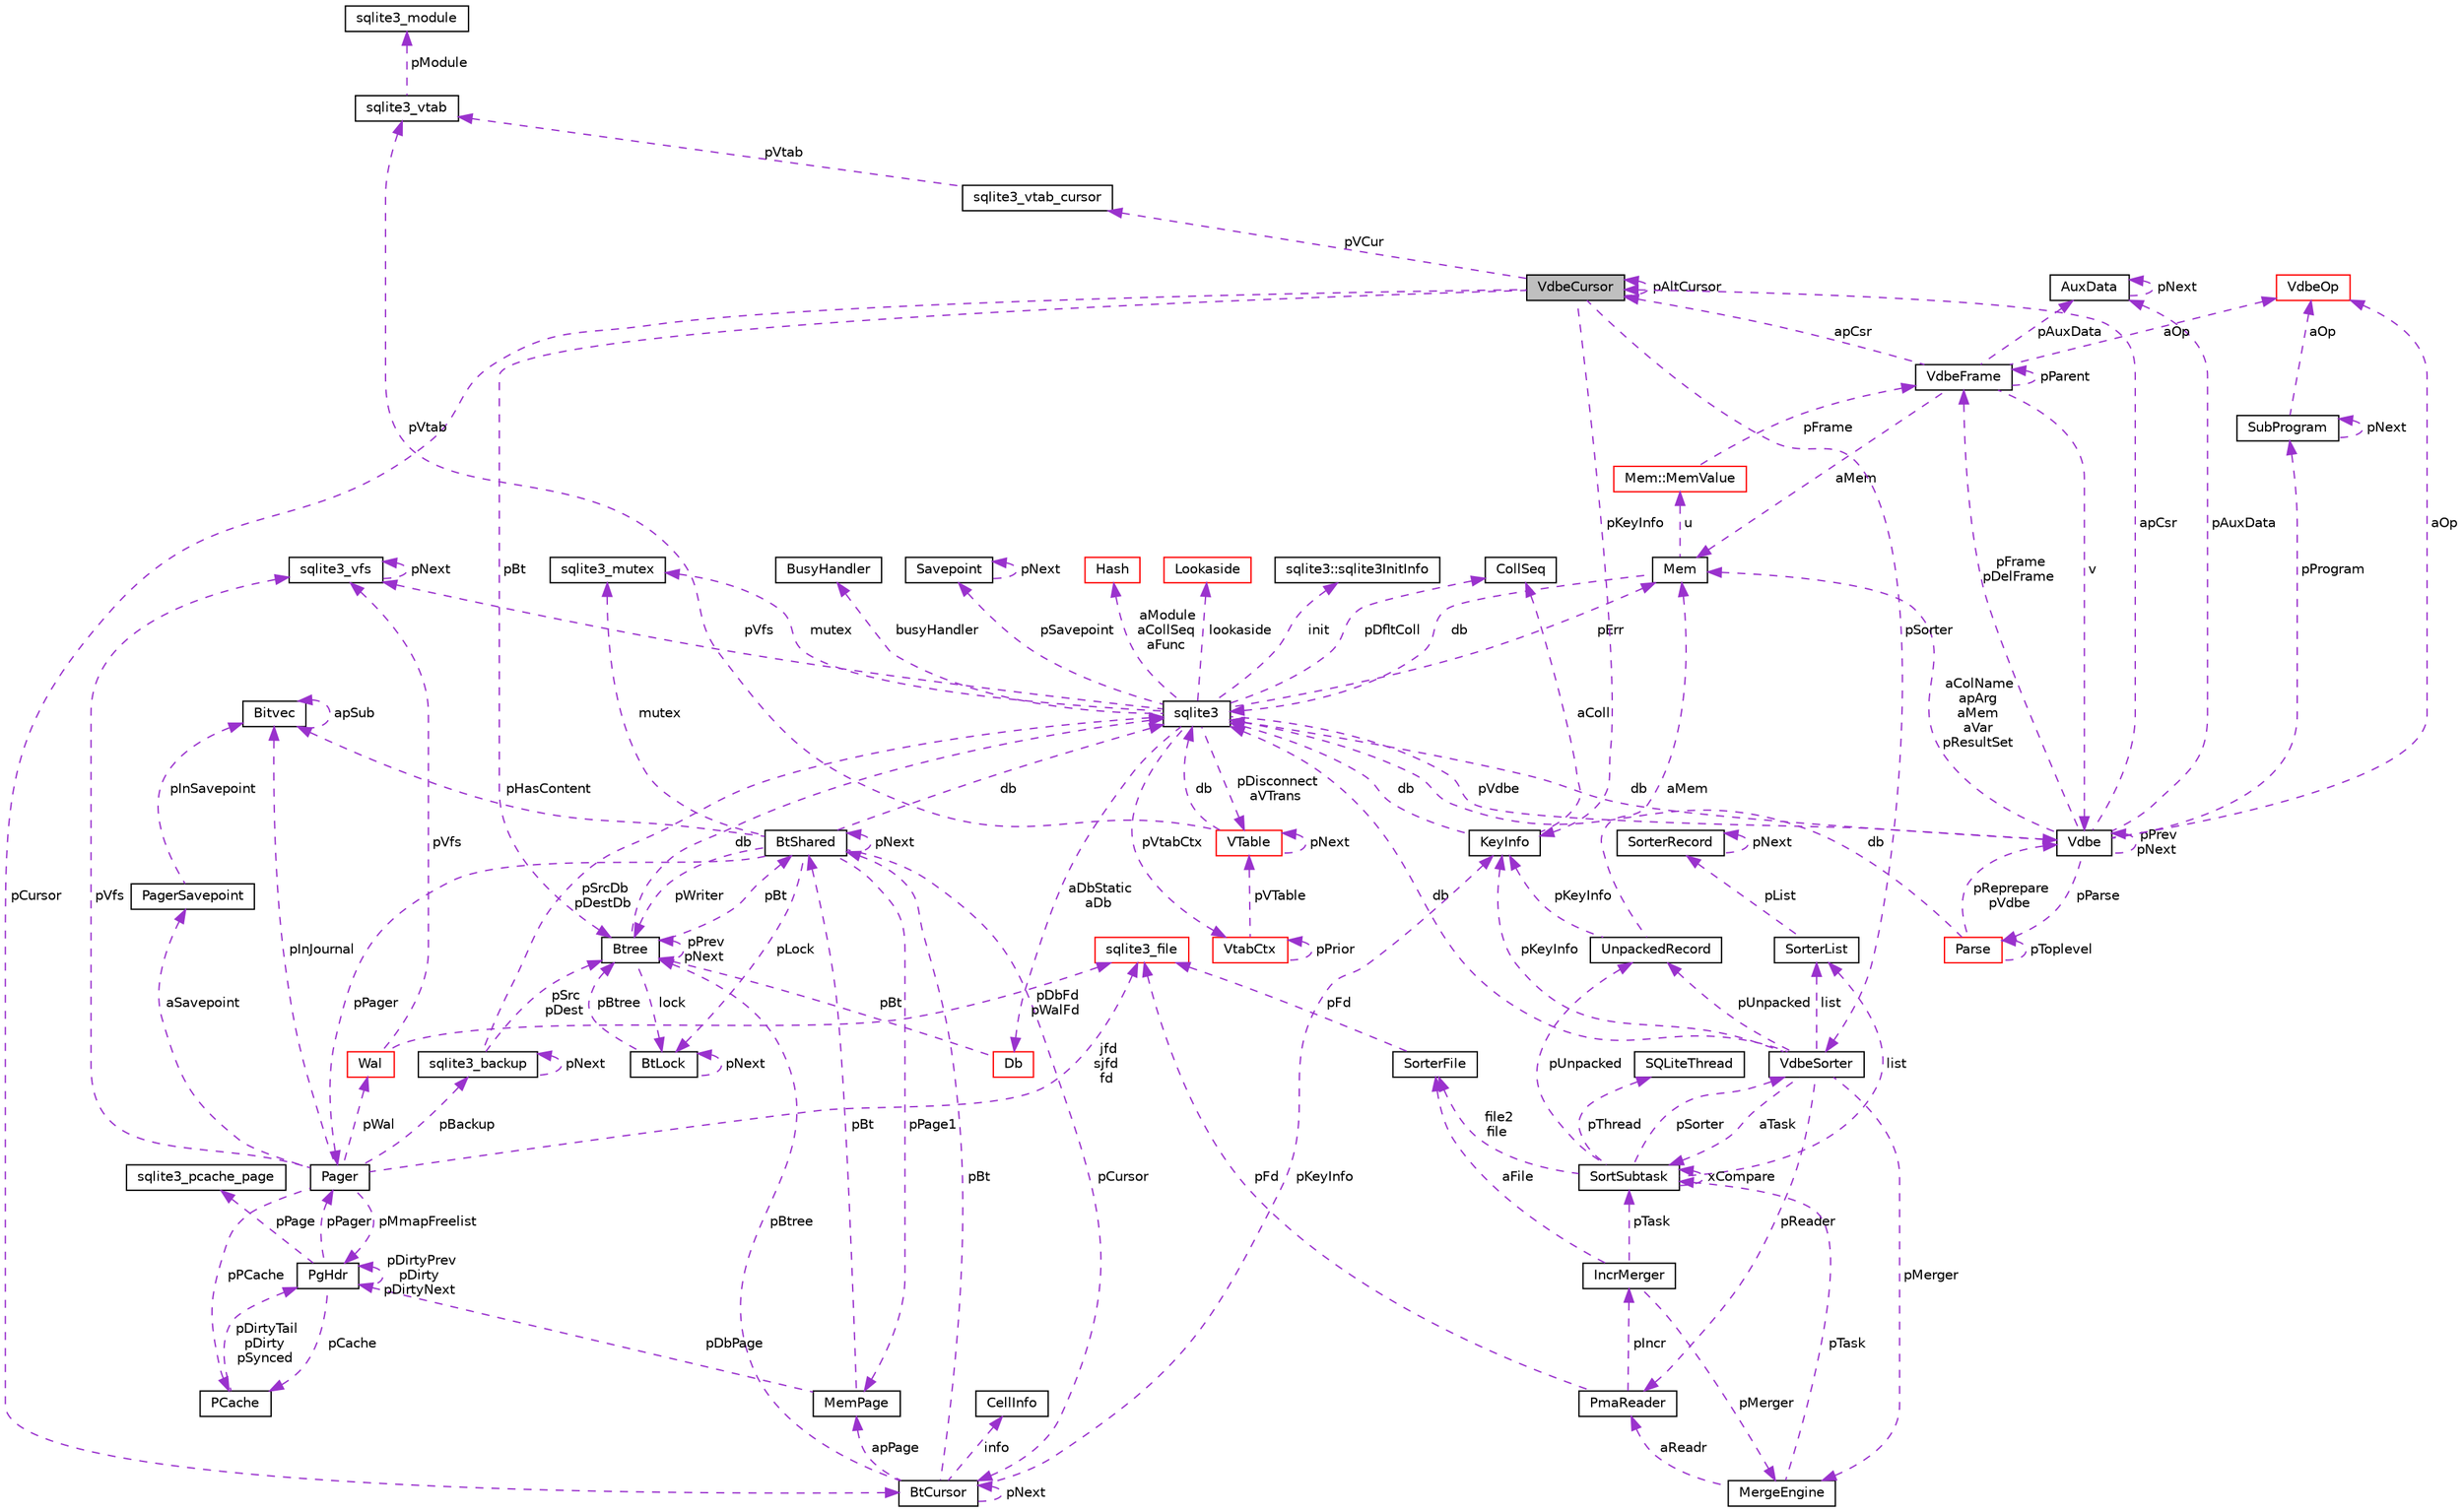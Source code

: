 digraph "VdbeCursor"
{
  edge [fontname="Helvetica",fontsize="10",labelfontname="Helvetica",labelfontsize="10"];
  node [fontname="Helvetica",fontsize="10",shape=record];
  Node1 [label="VdbeCursor",height=0.2,width=0.4,color="black", fillcolor="grey75", style="filled", fontcolor="black"];
  Node2 -> Node1 [dir="back",color="darkorchid3",fontsize="10",style="dashed",label=" pCursor" ,fontname="Helvetica"];
  Node2 [label="BtCursor",height=0.2,width=0.4,color="black", fillcolor="white", style="filled",URL="$structBtCursor.html"];
  Node2 -> Node2 [dir="back",color="darkorchid3",fontsize="10",style="dashed",label=" pNext" ,fontname="Helvetica"];
  Node3 -> Node2 [dir="back",color="darkorchid3",fontsize="10",style="dashed",label=" info" ,fontname="Helvetica"];
  Node3 [label="CellInfo",height=0.2,width=0.4,color="black", fillcolor="white", style="filled",URL="$structCellInfo.html"];
  Node4 -> Node2 [dir="back",color="darkorchid3",fontsize="10",style="dashed",label=" pBt" ,fontname="Helvetica"];
  Node4 [label="BtShared",height=0.2,width=0.4,color="black", fillcolor="white", style="filled",URL="$structBtShared.html"];
  Node2 -> Node4 [dir="back",color="darkorchid3",fontsize="10",style="dashed",label=" pCursor" ,fontname="Helvetica"];
  Node4 -> Node4 [dir="back",color="darkorchid3",fontsize="10",style="dashed",label=" pNext" ,fontname="Helvetica"];
  Node5 -> Node4 [dir="back",color="darkorchid3",fontsize="10",style="dashed",label=" db" ,fontname="Helvetica"];
  Node5 [label="sqlite3",height=0.2,width=0.4,color="black", fillcolor="white", style="filled",URL="$structsqlite3.html"];
  Node6 -> Node5 [dir="back",color="darkorchid3",fontsize="10",style="dashed",label=" pErr" ,fontname="Helvetica"];
  Node6 [label="Mem",height=0.2,width=0.4,color="black", fillcolor="white", style="filled",URL="$structMem.html"];
  Node7 -> Node6 [dir="back",color="darkorchid3",fontsize="10",style="dashed",label=" u" ,fontname="Helvetica"];
  Node7 [label="Mem::MemValue",height=0.2,width=0.4,color="red", fillcolor="white", style="filled",URL="$unionMem_1_1MemValue.html"];
  Node8 -> Node7 [dir="back",color="darkorchid3",fontsize="10",style="dashed",label=" pFrame" ,fontname="Helvetica"];
  Node8 [label="VdbeFrame",height=0.2,width=0.4,color="black", fillcolor="white", style="filled",URL="$structVdbeFrame.html"];
  Node6 -> Node8 [dir="back",color="darkorchid3",fontsize="10",style="dashed",label=" aMem" ,fontname="Helvetica"];
  Node9 -> Node8 [dir="back",color="darkorchid3",fontsize="10",style="dashed",label=" v" ,fontname="Helvetica"];
  Node9 [label="Vdbe",height=0.2,width=0.4,color="black", fillcolor="white", style="filled",URL="$structVdbe.html"];
  Node6 -> Node9 [dir="back",color="darkorchid3",fontsize="10",style="dashed",label=" aColName\napArg\naMem\naVar\npResultSet" ,fontname="Helvetica"];
  Node9 -> Node9 [dir="back",color="darkorchid3",fontsize="10",style="dashed",label=" pPrev\npNext" ,fontname="Helvetica"];
  Node5 -> Node9 [dir="back",color="darkorchid3",fontsize="10",style="dashed",label=" db" ,fontname="Helvetica"];
  Node8 -> Node9 [dir="back",color="darkorchid3",fontsize="10",style="dashed",label=" pFrame\npDelFrame" ,fontname="Helvetica"];
  Node10 -> Node9 [dir="back",color="darkorchid3",fontsize="10",style="dashed",label=" pAuxData" ,fontname="Helvetica"];
  Node10 [label="AuxData",height=0.2,width=0.4,color="black", fillcolor="white", style="filled",URL="$structAuxData.html"];
  Node10 -> Node10 [dir="back",color="darkorchid3",fontsize="10",style="dashed",label=" pNext" ,fontname="Helvetica"];
  Node11 -> Node9 [dir="back",color="darkorchid3",fontsize="10",style="dashed",label=" pProgram" ,fontname="Helvetica"];
  Node11 [label="SubProgram",height=0.2,width=0.4,color="black", fillcolor="white", style="filled",URL="$structSubProgram.html"];
  Node11 -> Node11 [dir="back",color="darkorchid3",fontsize="10",style="dashed",label=" pNext" ,fontname="Helvetica"];
  Node12 -> Node11 [dir="back",color="darkorchid3",fontsize="10",style="dashed",label=" aOp" ,fontname="Helvetica"];
  Node12 [label="VdbeOp",height=0.2,width=0.4,color="red", fillcolor="white", style="filled",URL="$structVdbeOp.html"];
  Node1 -> Node9 [dir="back",color="darkorchid3",fontsize="10",style="dashed",label=" apCsr" ,fontname="Helvetica"];
  Node13 -> Node9 [dir="back",color="darkorchid3",fontsize="10",style="dashed",label=" pParse" ,fontname="Helvetica"];
  Node13 [label="Parse",height=0.2,width=0.4,color="red", fillcolor="white", style="filled",URL="$structParse.html"];
  Node9 -> Node13 [dir="back",color="darkorchid3",fontsize="10",style="dashed",label=" pReprepare\npVdbe" ,fontname="Helvetica"];
  Node5 -> Node13 [dir="back",color="darkorchid3",fontsize="10",style="dashed",label=" db" ,fontname="Helvetica"];
  Node13 -> Node13 [dir="back",color="darkorchid3",fontsize="10",style="dashed",label=" pToplevel" ,fontname="Helvetica"];
  Node12 -> Node9 [dir="back",color="darkorchid3",fontsize="10",style="dashed",label=" aOp" ,fontname="Helvetica"];
  Node8 -> Node8 [dir="back",color="darkorchid3",fontsize="10",style="dashed",label=" pParent" ,fontname="Helvetica"];
  Node10 -> Node8 [dir="back",color="darkorchid3",fontsize="10",style="dashed",label=" pAuxData" ,fontname="Helvetica"];
  Node1 -> Node8 [dir="back",color="darkorchid3",fontsize="10",style="dashed",label=" apCsr" ,fontname="Helvetica"];
  Node12 -> Node8 [dir="back",color="darkorchid3",fontsize="10",style="dashed",label=" aOp" ,fontname="Helvetica"];
  Node5 -> Node6 [dir="back",color="darkorchid3",fontsize="10",style="dashed",label=" db" ,fontname="Helvetica"];
  Node9 -> Node5 [dir="back",color="darkorchid3",fontsize="10",style="dashed",label=" pVdbe" ,fontname="Helvetica"];
  Node14 -> Node5 [dir="back",color="darkorchid3",fontsize="10",style="dashed",label=" pSavepoint" ,fontname="Helvetica"];
  Node14 [label="Savepoint",height=0.2,width=0.4,color="black", fillcolor="white", style="filled",URL="$structSavepoint.html"];
  Node14 -> Node14 [dir="back",color="darkorchid3",fontsize="10",style="dashed",label=" pNext" ,fontname="Helvetica"];
  Node15 -> Node5 [dir="back",color="darkorchid3",fontsize="10",style="dashed",label=" lookaside" ,fontname="Helvetica"];
  Node15 [label="Lookaside",height=0.2,width=0.4,color="red", fillcolor="white", style="filled",URL="$structLookaside.html"];
  Node16 -> Node5 [dir="back",color="darkorchid3",fontsize="10",style="dashed",label=" mutex" ,fontname="Helvetica"];
  Node16 [label="sqlite3_mutex",height=0.2,width=0.4,color="black", fillcolor="white", style="filled",URL="$structsqlite3__mutex.html"];
  Node17 -> Node5 [dir="back",color="darkorchid3",fontsize="10",style="dashed",label=" pVfs" ,fontname="Helvetica"];
  Node17 [label="sqlite3_vfs",height=0.2,width=0.4,color="black", fillcolor="white", style="filled",URL="$structsqlite3__vfs.html"];
  Node17 -> Node17 [dir="back",color="darkorchid3",fontsize="10",style="dashed",label=" pNext" ,fontname="Helvetica"];
  Node18 -> Node5 [dir="back",color="darkorchid3",fontsize="10",style="dashed",label=" init" ,fontname="Helvetica"];
  Node18 [label="sqlite3::sqlite3InitInfo",height=0.2,width=0.4,color="black", fillcolor="white", style="filled",URL="$structsqlite3_1_1sqlite3InitInfo.html"];
  Node19 -> Node5 [dir="back",color="darkorchid3",fontsize="10",style="dashed",label=" busyHandler" ,fontname="Helvetica"];
  Node19 [label="BusyHandler",height=0.2,width=0.4,color="black", fillcolor="white", style="filled",URL="$structBusyHandler.html"];
  Node20 -> Node5 [dir="back",color="darkorchid3",fontsize="10",style="dashed",label=" pVtabCtx" ,fontname="Helvetica"];
  Node20 [label="VtabCtx",height=0.2,width=0.4,color="red", fillcolor="white", style="filled",URL="$structVtabCtx.html"];
  Node20 -> Node20 [dir="back",color="darkorchid3",fontsize="10",style="dashed",label=" pPrior" ,fontname="Helvetica"];
  Node21 -> Node20 [dir="back",color="darkorchid3",fontsize="10",style="dashed",label=" pVTable" ,fontname="Helvetica"];
  Node21 [label="VTable",height=0.2,width=0.4,color="red", fillcolor="white", style="filled",URL="$structVTable.html"];
  Node5 -> Node21 [dir="back",color="darkorchid3",fontsize="10",style="dashed",label=" db" ,fontname="Helvetica"];
  Node21 -> Node21 [dir="back",color="darkorchid3",fontsize="10",style="dashed",label=" pNext" ,fontname="Helvetica"];
  Node22 -> Node21 [dir="back",color="darkorchid3",fontsize="10",style="dashed",label=" pVtab" ,fontname="Helvetica"];
  Node22 [label="sqlite3_vtab",height=0.2,width=0.4,color="black", fillcolor="white", style="filled",URL="$structsqlite3__vtab.html"];
  Node23 -> Node22 [dir="back",color="darkorchid3",fontsize="10",style="dashed",label=" pModule" ,fontname="Helvetica"];
  Node23 [label="sqlite3_module",height=0.2,width=0.4,color="black", fillcolor="white", style="filled",URL="$structsqlite3__module.html"];
  Node24 -> Node5 [dir="back",color="darkorchid3",fontsize="10",style="dashed",label=" pDfltColl" ,fontname="Helvetica"];
  Node24 [label="CollSeq",height=0.2,width=0.4,color="black", fillcolor="white", style="filled",URL="$structCollSeq.html"];
  Node21 -> Node5 [dir="back",color="darkorchid3",fontsize="10",style="dashed",label=" pDisconnect\naVTrans" ,fontname="Helvetica"];
  Node25 -> Node5 [dir="back",color="darkorchid3",fontsize="10",style="dashed",label=" aDbStatic\naDb" ,fontname="Helvetica"];
  Node25 [label="Db",height=0.2,width=0.4,color="red", fillcolor="white", style="filled",URL="$structDb.html"];
  Node26 -> Node25 [dir="back",color="darkorchid3",fontsize="10",style="dashed",label=" pBt" ,fontname="Helvetica"];
  Node26 [label="Btree",height=0.2,width=0.4,color="black", fillcolor="white", style="filled",URL="$structBtree.html"];
  Node4 -> Node26 [dir="back",color="darkorchid3",fontsize="10",style="dashed",label=" pBt" ,fontname="Helvetica"];
  Node5 -> Node26 [dir="back",color="darkorchid3",fontsize="10",style="dashed",label=" db" ,fontname="Helvetica"];
  Node27 -> Node26 [dir="back",color="darkorchid3",fontsize="10",style="dashed",label=" lock" ,fontname="Helvetica"];
  Node27 [label="BtLock",height=0.2,width=0.4,color="black", fillcolor="white", style="filled",URL="$structBtLock.html"];
  Node27 -> Node27 [dir="back",color="darkorchid3",fontsize="10",style="dashed",label=" pNext" ,fontname="Helvetica"];
  Node26 -> Node27 [dir="back",color="darkorchid3",fontsize="10",style="dashed",label=" pBtree" ,fontname="Helvetica"];
  Node26 -> Node26 [dir="back",color="darkorchid3",fontsize="10",style="dashed",label=" pPrev\npNext" ,fontname="Helvetica"];
  Node28 -> Node5 [dir="back",color="darkorchid3",fontsize="10",style="dashed",label=" aModule\naCollSeq\naFunc" ,fontname="Helvetica"];
  Node28 [label="Hash",height=0.2,width=0.4,color="red", fillcolor="white", style="filled",URL="$structHash.html"];
  Node29 -> Node4 [dir="back",color="darkorchid3",fontsize="10",style="dashed",label=" pHasContent" ,fontname="Helvetica"];
  Node29 [label="Bitvec",height=0.2,width=0.4,color="black", fillcolor="white", style="filled",URL="$structBitvec.html"];
  Node29 -> Node29 [dir="back",color="darkorchid3",fontsize="10",style="dashed",label=" apSub" ,fontname="Helvetica"];
  Node16 -> Node4 [dir="back",color="darkorchid3",fontsize="10",style="dashed",label=" mutex" ,fontname="Helvetica"];
  Node27 -> Node4 [dir="back",color="darkorchid3",fontsize="10",style="dashed",label=" pLock" ,fontname="Helvetica"];
  Node30 -> Node4 [dir="back",color="darkorchid3",fontsize="10",style="dashed",label=" pPage1" ,fontname="Helvetica"];
  Node30 [label="MemPage",height=0.2,width=0.4,color="black", fillcolor="white", style="filled",URL="$structMemPage.html"];
  Node4 -> Node30 [dir="back",color="darkorchid3",fontsize="10",style="dashed",label=" pBt" ,fontname="Helvetica"];
  Node31 -> Node30 [dir="back",color="darkorchid3",fontsize="10",style="dashed",label=" pDbPage" ,fontname="Helvetica"];
  Node31 [label="PgHdr",height=0.2,width=0.4,color="black", fillcolor="white", style="filled",URL="$structPgHdr.html"];
  Node32 -> Node31 [dir="back",color="darkorchid3",fontsize="10",style="dashed",label=" pPage" ,fontname="Helvetica"];
  Node32 [label="sqlite3_pcache_page",height=0.2,width=0.4,color="black", fillcolor="white", style="filled",URL="$structsqlite3__pcache__page.html"];
  Node33 -> Node31 [dir="back",color="darkorchid3",fontsize="10",style="dashed",label=" pCache" ,fontname="Helvetica"];
  Node33 [label="PCache",height=0.2,width=0.4,color="black", fillcolor="white", style="filled",URL="$structPCache.html"];
  Node31 -> Node33 [dir="back",color="darkorchid3",fontsize="10",style="dashed",label=" pDirtyTail\npDirty\npSynced" ,fontname="Helvetica"];
  Node31 -> Node31 [dir="back",color="darkorchid3",fontsize="10",style="dashed",label=" pDirtyPrev\npDirty\npDirtyNext" ,fontname="Helvetica"];
  Node34 -> Node31 [dir="back",color="darkorchid3",fontsize="10",style="dashed",label=" pPager" ,fontname="Helvetica"];
  Node34 [label="Pager",height=0.2,width=0.4,color="black", fillcolor="white", style="filled",URL="$structPager.html"];
  Node33 -> Node34 [dir="back",color="darkorchid3",fontsize="10",style="dashed",label=" pPCache" ,fontname="Helvetica"];
  Node35 -> Node34 [dir="back",color="darkorchid3",fontsize="10",style="dashed",label=" pBackup" ,fontname="Helvetica"];
  Node35 [label="sqlite3_backup",height=0.2,width=0.4,color="black", fillcolor="white", style="filled",URL="$structsqlite3__backup.html"];
  Node35 -> Node35 [dir="back",color="darkorchid3",fontsize="10",style="dashed",label=" pNext" ,fontname="Helvetica"];
  Node5 -> Node35 [dir="back",color="darkorchid3",fontsize="10",style="dashed",label=" pSrcDb\npDestDb" ,fontname="Helvetica"];
  Node26 -> Node35 [dir="back",color="darkorchid3",fontsize="10",style="dashed",label=" pSrc\npDest" ,fontname="Helvetica"];
  Node29 -> Node34 [dir="back",color="darkorchid3",fontsize="10",style="dashed",label=" pInJournal" ,fontname="Helvetica"];
  Node36 -> Node34 [dir="back",color="darkorchid3",fontsize="10",style="dashed",label=" jfd\nsjfd\nfd" ,fontname="Helvetica"];
  Node36 [label="sqlite3_file",height=0.2,width=0.4,color="red", fillcolor="white", style="filled",URL="$structsqlite3__file.html"];
  Node17 -> Node34 [dir="back",color="darkorchid3",fontsize="10",style="dashed",label=" pVfs" ,fontname="Helvetica"];
  Node31 -> Node34 [dir="back",color="darkorchid3",fontsize="10",style="dashed",label=" pMmapFreelist" ,fontname="Helvetica"];
  Node37 -> Node34 [dir="back",color="darkorchid3",fontsize="10",style="dashed",label=" pWal" ,fontname="Helvetica"];
  Node37 [label="Wal",height=0.2,width=0.4,color="red", fillcolor="white", style="filled",URL="$structWal.html"];
  Node36 -> Node37 [dir="back",color="darkorchid3",fontsize="10",style="dashed",label=" pDbFd\npWalFd" ,fontname="Helvetica"];
  Node17 -> Node37 [dir="back",color="darkorchid3",fontsize="10",style="dashed",label=" pVfs" ,fontname="Helvetica"];
  Node38 -> Node34 [dir="back",color="darkorchid3",fontsize="10",style="dashed",label=" aSavepoint" ,fontname="Helvetica"];
  Node38 [label="PagerSavepoint",height=0.2,width=0.4,color="black", fillcolor="white", style="filled",URL="$structPagerSavepoint.html"];
  Node29 -> Node38 [dir="back",color="darkorchid3",fontsize="10",style="dashed",label=" pInSavepoint" ,fontname="Helvetica"];
  Node26 -> Node4 [dir="back",color="darkorchid3",fontsize="10",style="dashed",label=" pWriter" ,fontname="Helvetica"];
  Node34 -> Node4 [dir="back",color="darkorchid3",fontsize="10",style="dashed",label=" pPager" ,fontname="Helvetica"];
  Node30 -> Node2 [dir="back",color="darkorchid3",fontsize="10",style="dashed",label=" apPage" ,fontname="Helvetica"];
  Node39 -> Node2 [dir="back",color="darkorchid3",fontsize="10",style="dashed",label=" pKeyInfo" ,fontname="Helvetica"];
  Node39 [label="KeyInfo",height=0.2,width=0.4,color="black", fillcolor="white", style="filled",URL="$structKeyInfo.html"];
  Node5 -> Node39 [dir="back",color="darkorchid3",fontsize="10",style="dashed",label=" db" ,fontname="Helvetica"];
  Node24 -> Node39 [dir="back",color="darkorchid3",fontsize="10",style="dashed",label=" aColl" ,fontname="Helvetica"];
  Node26 -> Node2 [dir="back",color="darkorchid3",fontsize="10",style="dashed",label=" pBtree" ,fontname="Helvetica"];
  Node40 -> Node1 [dir="back",color="darkorchid3",fontsize="10",style="dashed",label=" pVCur" ,fontname="Helvetica"];
  Node40 [label="sqlite3_vtab_cursor",height=0.2,width=0.4,color="black", fillcolor="white", style="filled",URL="$structsqlite3__vtab__cursor.html"];
  Node22 -> Node40 [dir="back",color="darkorchid3",fontsize="10",style="dashed",label=" pVtab" ,fontname="Helvetica"];
  Node1 -> Node1 [dir="back",color="darkorchid3",fontsize="10",style="dashed",label=" pAltCursor" ,fontname="Helvetica"];
  Node39 -> Node1 [dir="back",color="darkorchid3",fontsize="10",style="dashed",label=" pKeyInfo" ,fontname="Helvetica"];
  Node26 -> Node1 [dir="back",color="darkorchid3",fontsize="10",style="dashed",label=" pBt" ,fontname="Helvetica"];
  Node41 -> Node1 [dir="back",color="darkorchid3",fontsize="10",style="dashed",label=" pSorter" ,fontname="Helvetica"];
  Node41 [label="VdbeSorter",height=0.2,width=0.4,color="black", fillcolor="white", style="filled",URL="$structVdbeSorter.html"];
  Node42 -> Node41 [dir="back",color="darkorchid3",fontsize="10",style="dashed",label=" list" ,fontname="Helvetica"];
  Node42 [label="SorterList",height=0.2,width=0.4,color="black", fillcolor="white", style="filled",URL="$structSorterList.html"];
  Node43 -> Node42 [dir="back",color="darkorchid3",fontsize="10",style="dashed",label=" pList" ,fontname="Helvetica"];
  Node43 [label="SorterRecord",height=0.2,width=0.4,color="black", fillcolor="white", style="filled",URL="$structSorterRecord.html"];
  Node43 -> Node43 [dir="back",color="darkorchid3",fontsize="10",style="dashed",label=" pNext" ,fontname="Helvetica"];
  Node5 -> Node41 [dir="back",color="darkorchid3",fontsize="10",style="dashed",label=" db" ,fontname="Helvetica"];
  Node44 -> Node41 [dir="back",color="darkorchid3",fontsize="10",style="dashed",label=" pMerger" ,fontname="Helvetica"];
  Node44 [label="MergeEngine",height=0.2,width=0.4,color="black", fillcolor="white", style="filled",URL="$structMergeEngine.html"];
  Node45 -> Node44 [dir="back",color="darkorchid3",fontsize="10",style="dashed",label=" aReadr" ,fontname="Helvetica"];
  Node45 [label="PmaReader",height=0.2,width=0.4,color="black", fillcolor="white", style="filled",URL="$structPmaReader.html"];
  Node36 -> Node45 [dir="back",color="darkorchid3",fontsize="10",style="dashed",label=" pFd" ,fontname="Helvetica"];
  Node46 -> Node45 [dir="back",color="darkorchid3",fontsize="10",style="dashed",label=" pIncr" ,fontname="Helvetica"];
  Node46 [label="IncrMerger",height=0.2,width=0.4,color="black", fillcolor="white", style="filled",URL="$structIncrMerger.html"];
  Node44 -> Node46 [dir="back",color="darkorchid3",fontsize="10",style="dashed",label=" pMerger" ,fontname="Helvetica"];
  Node47 -> Node46 [dir="back",color="darkorchid3",fontsize="10",style="dashed",label=" aFile" ,fontname="Helvetica"];
  Node47 [label="SorterFile",height=0.2,width=0.4,color="black", fillcolor="white", style="filled",URL="$structSorterFile.html"];
  Node36 -> Node47 [dir="back",color="darkorchid3",fontsize="10",style="dashed",label=" pFd" ,fontname="Helvetica"];
  Node48 -> Node46 [dir="back",color="darkorchid3",fontsize="10",style="dashed",label=" pTask" ,fontname="Helvetica"];
  Node48 [label="SortSubtask",height=0.2,width=0.4,color="black", fillcolor="white", style="filled",URL="$structSortSubtask.html"];
  Node42 -> Node48 [dir="back",color="darkorchid3",fontsize="10",style="dashed",label=" list" ,fontname="Helvetica"];
  Node41 -> Node48 [dir="back",color="darkorchid3",fontsize="10",style="dashed",label=" pSorter" ,fontname="Helvetica"];
  Node49 -> Node48 [dir="back",color="darkorchid3",fontsize="10",style="dashed",label=" pThread" ,fontname="Helvetica"];
  Node49 [label="SQLiteThread",height=0.2,width=0.4,color="black", fillcolor="white", style="filled",URL="$structSQLiteThread.html"];
  Node50 -> Node48 [dir="back",color="darkorchid3",fontsize="10",style="dashed",label=" pUnpacked" ,fontname="Helvetica"];
  Node50 [label="UnpackedRecord",height=0.2,width=0.4,color="black", fillcolor="white", style="filled",URL="$structUnpackedRecord.html"];
  Node6 -> Node50 [dir="back",color="darkorchid3",fontsize="10",style="dashed",label=" aMem" ,fontname="Helvetica"];
  Node39 -> Node50 [dir="back",color="darkorchid3",fontsize="10",style="dashed",label=" pKeyInfo" ,fontname="Helvetica"];
  Node47 -> Node48 [dir="back",color="darkorchid3",fontsize="10",style="dashed",label=" file2\nfile" ,fontname="Helvetica"];
  Node48 -> Node48 [dir="back",color="darkorchid3",fontsize="10",style="dashed",label=" xCompare" ,fontname="Helvetica"];
  Node48 -> Node44 [dir="back",color="darkorchid3",fontsize="10",style="dashed",label=" pTask" ,fontname="Helvetica"];
  Node45 -> Node41 [dir="back",color="darkorchid3",fontsize="10",style="dashed",label=" pReader" ,fontname="Helvetica"];
  Node39 -> Node41 [dir="back",color="darkorchid3",fontsize="10",style="dashed",label=" pKeyInfo" ,fontname="Helvetica"];
  Node50 -> Node41 [dir="back",color="darkorchid3",fontsize="10",style="dashed",label=" pUnpacked" ,fontname="Helvetica"];
  Node48 -> Node41 [dir="back",color="darkorchid3",fontsize="10",style="dashed",label=" aTask" ,fontname="Helvetica"];
}
